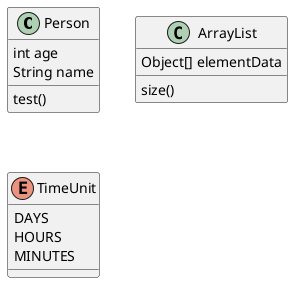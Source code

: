 @startuml
'https://plantuml.com/class-diagram
class Person{
 int age
 String name
 test()
}

class ArrayList {
Object[] elementData
size()
}

enum TimeUnit {
DAYS
HOURS
MINUTES
}
@enduml